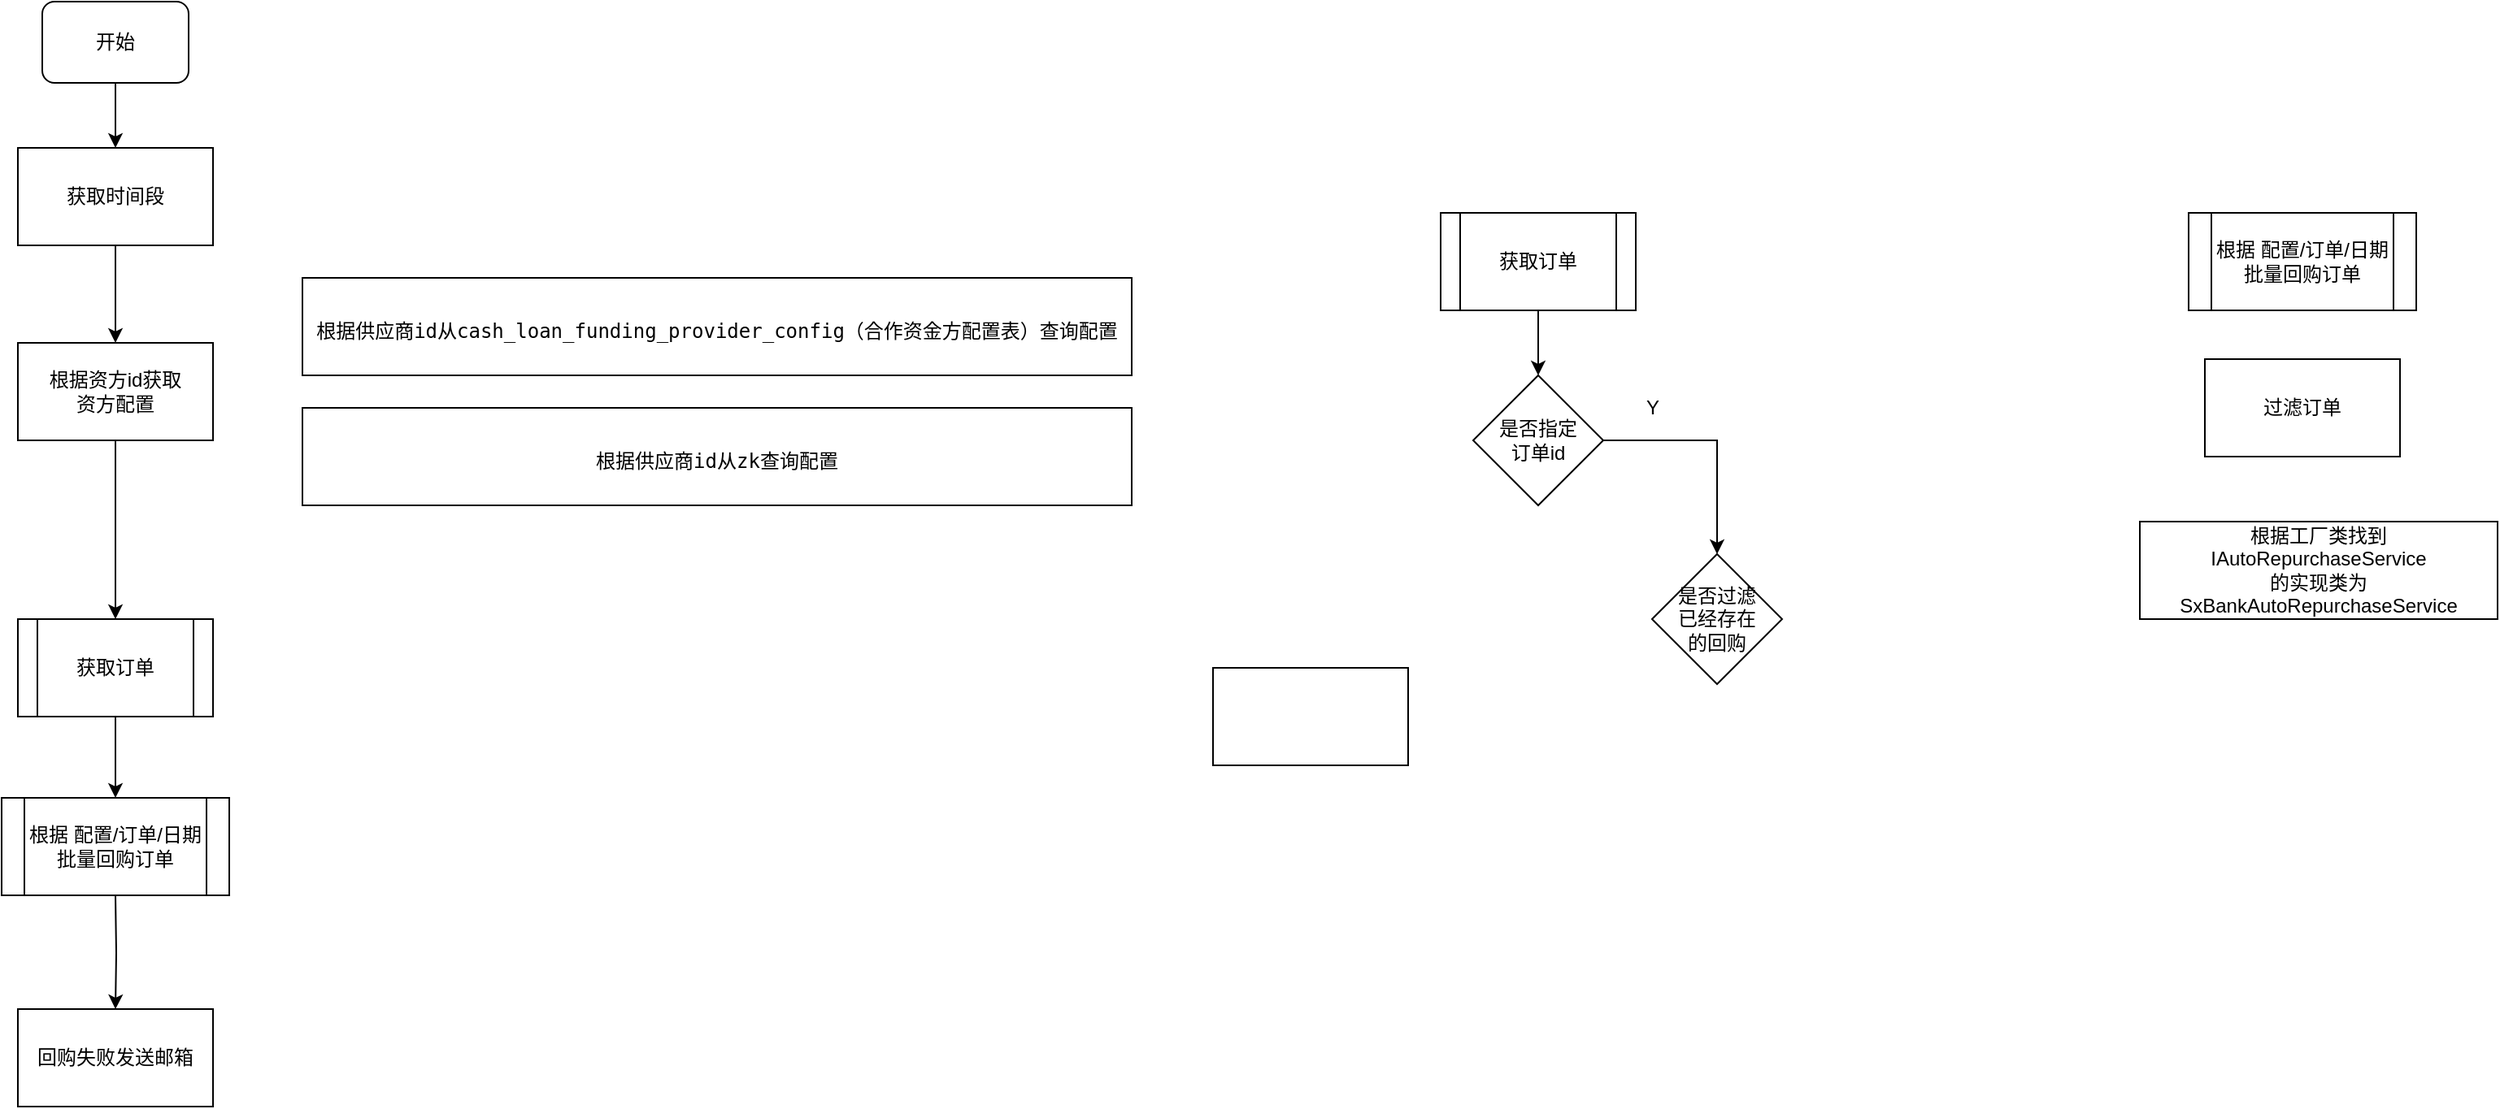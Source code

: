 <mxfile version="20.8.10" type="device"><diagram name="订单回购-回购job" id="eDb1lbEEH5USATLyfPBQ"><mxGraphModel dx="1434" dy="854" grid="1" gridSize="10" guides="1" tooltips="1" connect="1" arrows="1" fold="1" page="1" pageScale="1" pageWidth="48000" pageHeight="36000" math="0" shadow="0"><root><mxCell id="0"/><mxCell id="1" parent="0"/><mxCell id="WgbWGs7aojV4uOhGSL1r-10" style="edgeStyle=orthogonalEdgeStyle;rounded=0;orthogonalLoop=1;jettySize=auto;html=1;exitX=0.5;exitY=1;exitDx=0;exitDy=0;entryX=0.5;entryY=0;entryDx=0;entryDy=0;" edge="1" parent="1" source="WgbWGs7aojV4uOhGSL1r-1" target="WgbWGs7aojV4uOhGSL1r-2"><mxGeometry relative="1" as="geometry"/></mxCell><mxCell id="WgbWGs7aojV4uOhGSL1r-1" value="开始" style="rounded=1;whiteSpace=wrap;html=1;" vertex="1" parent="1"><mxGeometry x="190" y="140" width="90" height="50" as="geometry"/></mxCell><mxCell id="WgbWGs7aojV4uOhGSL1r-11" style="edgeStyle=orthogonalEdgeStyle;rounded=0;orthogonalLoop=1;jettySize=auto;html=1;exitX=0.5;exitY=1;exitDx=0;exitDy=0;" edge="1" parent="1" source="WgbWGs7aojV4uOhGSL1r-2" target="WgbWGs7aojV4uOhGSL1r-6"><mxGeometry relative="1" as="geometry"/></mxCell><mxCell id="WgbWGs7aojV4uOhGSL1r-2" value="获取时间段" style="rounded=0;whiteSpace=wrap;html=1;" vertex="1" parent="1"><mxGeometry x="175" y="230" width="120" height="60" as="geometry"/></mxCell><mxCell id="WgbWGs7aojV4uOhGSL1r-14" style="edgeStyle=orthogonalEdgeStyle;rounded=0;orthogonalLoop=1;jettySize=auto;html=1;exitX=0.5;exitY=1;exitDx=0;exitDy=0;entryX=0.5;entryY=0;entryDx=0;entryDy=0;" edge="1" parent="1" target="WgbWGs7aojV4uOhGSL1r-5"><mxGeometry relative="1" as="geometry"><mxPoint x="235" y="690" as="sourcePoint"/></mxGeometry></mxCell><mxCell id="WgbWGs7aojV4uOhGSL1r-5" value="回购失败发送邮箱" style="rounded=0;whiteSpace=wrap;html=1;" vertex="1" parent="1"><mxGeometry x="175" y="760" width="120" height="60" as="geometry"/></mxCell><mxCell id="WgbWGs7aojV4uOhGSL1r-12" style="edgeStyle=orthogonalEdgeStyle;rounded=0;orthogonalLoop=1;jettySize=auto;html=1;exitX=0.5;exitY=1;exitDx=0;exitDy=0;" edge="1" parent="1" source="WgbWGs7aojV4uOhGSL1r-6"><mxGeometry relative="1" as="geometry"><mxPoint x="235" y="520" as="targetPoint"/></mxGeometry></mxCell><mxCell id="WgbWGs7aojV4uOhGSL1r-6" value="根据资方id获取&lt;br&gt;资方配置" style="rounded=0;whiteSpace=wrap;html=1;" vertex="1" parent="1"><mxGeometry x="175" y="350" width="120" height="60" as="geometry"/></mxCell><mxCell id="WgbWGs7aojV4uOhGSL1r-13" style="edgeStyle=orthogonalEdgeStyle;rounded=0;orthogonalLoop=1;jettySize=auto;html=1;exitX=0.5;exitY=1;exitDx=0;exitDy=0;" edge="1" parent="1"><mxGeometry relative="1" as="geometry"><mxPoint x="235" y="580" as="sourcePoint"/><mxPoint x="235" y="630" as="targetPoint"/></mxGeometry></mxCell><mxCell id="WgbWGs7aojV4uOhGSL1r-8" value="&lt;div style=&quot;&quot;&gt;&lt;pre style=&quot;&quot;&gt;根据供应商id从cash_loan_funding_provider_config（合作资金方配置表）查询配置&lt;font face=&quot;JetBrains Mono, monospace&quot; color=&quot;#bcbec4&quot;&gt;&lt;span style=&quot;background-color: rgb(30, 31, 34); font-size: 13.5pt;&quot;&gt;&lt;br&gt;&lt;/span&gt;&lt;/font&gt;&lt;/pre&gt;&lt;/div&gt;" style="rounded=0;whiteSpace=wrap;html=1;" vertex="1" parent="1"><mxGeometry x="350" y="310" width="510" height="60" as="geometry"/></mxCell><mxCell id="WgbWGs7aojV4uOhGSL1r-9" value="&lt;div style=&quot;&quot;&gt;&lt;pre style=&quot;&quot;&gt;根据供应商id从zk查询配置&lt;font face=&quot;JetBrains Mono, monospace&quot; color=&quot;#bcbec4&quot;&gt;&lt;span style=&quot;background-color: rgb(30, 31, 34); font-size: 13.5pt;&quot;&gt;&lt;br&gt;&lt;/span&gt;&lt;/font&gt;&lt;/pre&gt;&lt;/div&gt;" style="rounded=0;whiteSpace=wrap;html=1;" vertex="1" parent="1"><mxGeometry x="350" y="390" width="510" height="60" as="geometry"/></mxCell><mxCell id="WgbWGs7aojV4uOhGSL1r-15" value="获取订单" style="shape=process;whiteSpace=wrap;html=1;backgroundOutline=1;" vertex="1" parent="1"><mxGeometry x="175" y="520" width="120" height="60" as="geometry"/></mxCell><mxCell id="WgbWGs7aojV4uOhGSL1r-19" style="edgeStyle=orthogonalEdgeStyle;rounded=0;orthogonalLoop=1;jettySize=auto;html=1;exitX=0.5;exitY=1;exitDx=0;exitDy=0;entryX=0.5;entryY=0;entryDx=0;entryDy=0;" edge="1" parent="1" source="WgbWGs7aojV4uOhGSL1r-16" target="WgbWGs7aojV4uOhGSL1r-17"><mxGeometry relative="1" as="geometry"/></mxCell><mxCell id="WgbWGs7aojV4uOhGSL1r-16" value="获取订单" style="shape=process;whiteSpace=wrap;html=1;backgroundOutline=1;" vertex="1" parent="1"><mxGeometry x="1050" y="270" width="120" height="60" as="geometry"/></mxCell><mxCell id="WgbWGs7aojV4uOhGSL1r-21" style="edgeStyle=orthogonalEdgeStyle;rounded=0;orthogonalLoop=1;jettySize=auto;html=1;exitX=1;exitY=0.5;exitDx=0;exitDy=0;entryX=0.5;entryY=0;entryDx=0;entryDy=0;" edge="1" parent="1" source="WgbWGs7aojV4uOhGSL1r-17" target="WgbWGs7aojV4uOhGSL1r-18"><mxGeometry relative="1" as="geometry"/></mxCell><mxCell id="WgbWGs7aojV4uOhGSL1r-17" value="是否指定&lt;br&gt;订单id" style="rhombus;whiteSpace=wrap;html=1;" vertex="1" parent="1"><mxGeometry x="1070" y="370" width="80" height="80" as="geometry"/></mxCell><mxCell id="WgbWGs7aojV4uOhGSL1r-18" value="是否过滤&lt;br&gt;已经存在&lt;br&gt;的回购" style="rhombus;whiteSpace=wrap;html=1;" vertex="1" parent="1"><mxGeometry x="1180" y="480" width="80" height="80" as="geometry"/></mxCell><mxCell id="WgbWGs7aojV4uOhGSL1r-20" value="" style="rounded=0;whiteSpace=wrap;html=1;" vertex="1" parent="1"><mxGeometry x="910" y="550" width="120" height="60" as="geometry"/></mxCell><mxCell id="WgbWGs7aojV4uOhGSL1r-22" value="Y" style="text;html=1;align=center;verticalAlign=middle;resizable=0;points=[];autosize=1;strokeColor=none;fillColor=none;" vertex="1" parent="1"><mxGeometry x="1165" y="375" width="30" height="30" as="geometry"/></mxCell><mxCell id="WgbWGs7aojV4uOhGSL1r-23" value="根据 配置/订单/日期&lt;br style=&quot;border-color: var(--border-color);&quot;&gt;批量回购订单" style="shape=process;whiteSpace=wrap;html=1;backgroundOutline=1;" vertex="1" parent="1"><mxGeometry x="165" y="630" width="140" height="60" as="geometry"/></mxCell><mxCell id="WgbWGs7aojV4uOhGSL1r-24" value="根据 配置/订单/日期&lt;br style=&quot;border-color: var(--border-color);&quot;&gt;批量回购订单" style="shape=process;whiteSpace=wrap;html=1;backgroundOutline=1;" vertex="1" parent="1"><mxGeometry x="1510" y="270" width="140" height="60" as="geometry"/></mxCell><mxCell id="WgbWGs7aojV4uOhGSL1r-25" value="过滤订单" style="rounded=0;whiteSpace=wrap;html=1;" vertex="1" parent="1"><mxGeometry x="1520" y="360" width="120" height="60" as="geometry"/></mxCell><mxCell id="WgbWGs7aojV4uOhGSL1r-26" value="&lt;div&gt;根据工厂类找到&lt;/div&gt;&lt;div&gt;IAutoRepurchaseService&lt;/div&gt;&lt;div&gt;的实现类为&lt;/div&gt;&lt;div&gt;SxBankAutoRepurchaseService&lt;/div&gt;" style="rounded=0;whiteSpace=wrap;html=1;" vertex="1" parent="1"><mxGeometry x="1480" y="460" width="220" height="60" as="geometry"/></mxCell></root></mxGraphModel></diagram></mxfile>